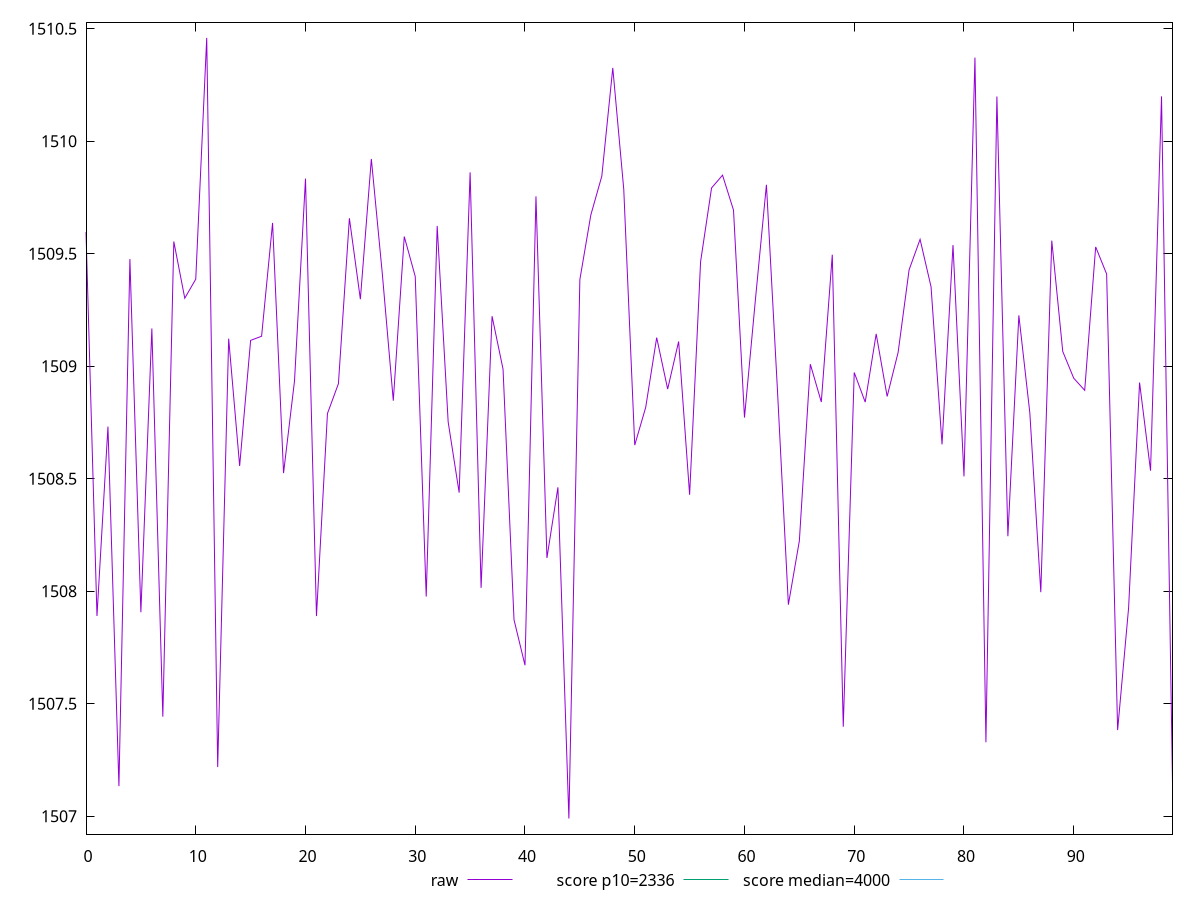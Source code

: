 reset

$raw <<EOF
0 1509.5958
1 1507.8898
2 1508.7314000000001
3 1507.1337999999996
4 1509.4762
5 1507.9066000000003
6 1509.1676000000002
7 1507.4425999999999
8 1509.5539999999996
9 1509.3022
10 1509.3868000000002
11 1510.459
12 1507.2186000000004
13 1509.1224000000002
14 1508.5567999999998
15 1509.1147999999998
16 1509.1332000000002
17 1509.6367999999998
18 1508.5248000000001
19 1508.9352000000003
20 1509.8335999999997
21 1507.8896
22 1508.7896
23 1508.9224
24 1509.6574
25 1509.2977999999998
26 1509.921
27 1509.4108
28 1508.8467999999998
29 1509.5762
30 1509.3988
31 1507.9764
32 1509.6232
33 1508.7522
34 1508.4382
35 1509.8614
36 1508.015
37 1509.2220000000002
38 1508.9869999999999
39 1507.873
40 1507.6709999999998
41 1509.7549999999997
42 1508.1478
43 1508.4616000000003
44 1506.9898
45 1509.3848
46 1509.6722000000002
47 1509.8446
48 1510.3256
49 1509.786
50 1508.6492000000003
51 1508.8173999999997
52 1509.127
53 1508.8984
54 1509.1098
55 1508.4286
56 1509.4644
57 1509.7921999999999
58 1509.8489999999997
59 1509.6936
60 1508.7718
61 1509.2977999999998
62 1509.8064
63 1508.8972000000003
64 1507.9402
65 1508.2237999999998
66 1509.0089999999998
67 1508.8408
68 1509.4953999999998
69 1507.3978
70 1508.972
71 1508.8403999999998
72 1509.1435999999999
73 1508.8655999999999
74 1509.0616
75 1509.4284000000002
76 1509.5638000000001
77 1509.3528000000001
78 1508.6525999999997
79 1509.5381999999995
80 1508.5104000000001
81 1510.3714
82 1507.3287999999998
83 1510.1986000000002
84 1508.2443999999998
85 1509.2258000000002
86 1508.7928000000002
87 1507.9956000000002
88 1509.5579999999998
89 1509.0654
90 1508.9465999999998
91 1508.8928
92 1509.5302000000001
93 1509.4094
94 1507.3827999999999
95 1507.9256
96 1508.9274
97 1508.5356
98 1510.1993999999997
99 1507.1485999999998
EOF

set key outside below
set xrange [0:99]
set yrange [1506.9204160000002:1510.528384]
set terminal svg size 640, 490 enhanced background rgb 'white'
set output "report_00007_2020-12-11T15:55:29.892Z/first-contentful-paint/samples/pages+cached+noexternal+nofonts+nosvg+noimg+nocss+nojs/raw/values.svg"

plot $raw title "raw" with line, \
     2336 title "score p10=2336", \
     4000 title "score median=4000"

reset
